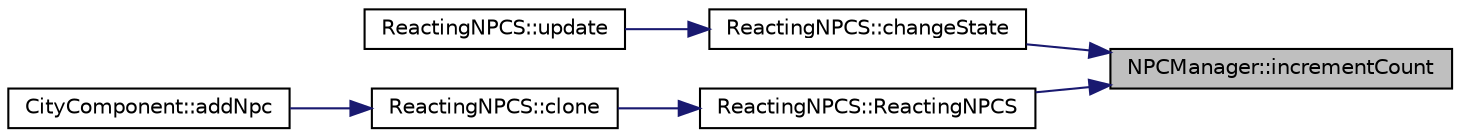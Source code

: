 digraph "NPCManager::incrementCount"
{
 // LATEX_PDF_SIZE
  edge [fontname="Helvetica",fontsize="10",labelfontname="Helvetica",labelfontsize="10"];
  node [fontname="Helvetica",fontsize="10",shape=record];
  rankdir="RL";
  Node1 [label="NPCManager::incrementCount",height=0.2,width=0.4,color="black", fillcolor="grey75", style="filled", fontcolor="black",tooltip="Increments the count for a given NPC state."];
  Node1 -> Node2 [dir="back",color="midnightblue",fontsize="10",style="solid",fontname="Helvetica"];
  Node2 [label="ReactingNPCS::changeState",height=0.2,width=0.4,color="black", fillcolor="white", style="filled",URL="$classReactingNPCS.html#a76e8ef118165123d68fffa6ffc9bad90",tooltip="Changes the current state of the NPC."];
  Node2 -> Node3 [dir="back",color="midnightblue",fontsize="10",style="solid",fontname="Helvetica"];
  Node3 [label="ReactingNPCS::update",height=0.2,width=0.4,color="black", fillcolor="white", style="filled",URL="$classReactingNPCS.html#afc206d145750358e98204a9135b05276",tooltip="Updates the NPC's state based on observed changes."];
  Node1 -> Node4 [dir="back",color="midnightblue",fontsize="10",style="solid",fontname="Helvetica"];
  Node4 [label="ReactingNPCS::ReactingNPCS",height=0.2,width=0.4,color="black", fillcolor="white", style="filled",URL="$classReactingNPCS.html#a9eb11a607b24c4e834d110e4ceea8c5f",tooltip="Default constructor initializing the NPC in a neutral state."];
  Node4 -> Node5 [dir="back",color="midnightblue",fontsize="10",style="solid",fontname="Helvetica"];
  Node5 [label="ReactingNPCS::clone",height=0.2,width=0.4,color="black", fillcolor="white", style="filled",URL="$classReactingNPCS.html#afa5a0fce89da50127b5b648ef77af00c",tooltip="Clones the NPC, creating a copy with the same state."];
  Node5 -> Node6 [dir="back",color="midnightblue",fontsize="10",style="solid",fontname="Helvetica"];
  Node6 [label="CityComponent::addNpc",height=0.2,width=0.4,color="black", fillcolor="white", style="filled",URL="$classCityComponent.html#a9529b910e491c49a6ffa19db4e92b81c",tooltip="Adds an NPC observer to the component."];
}
